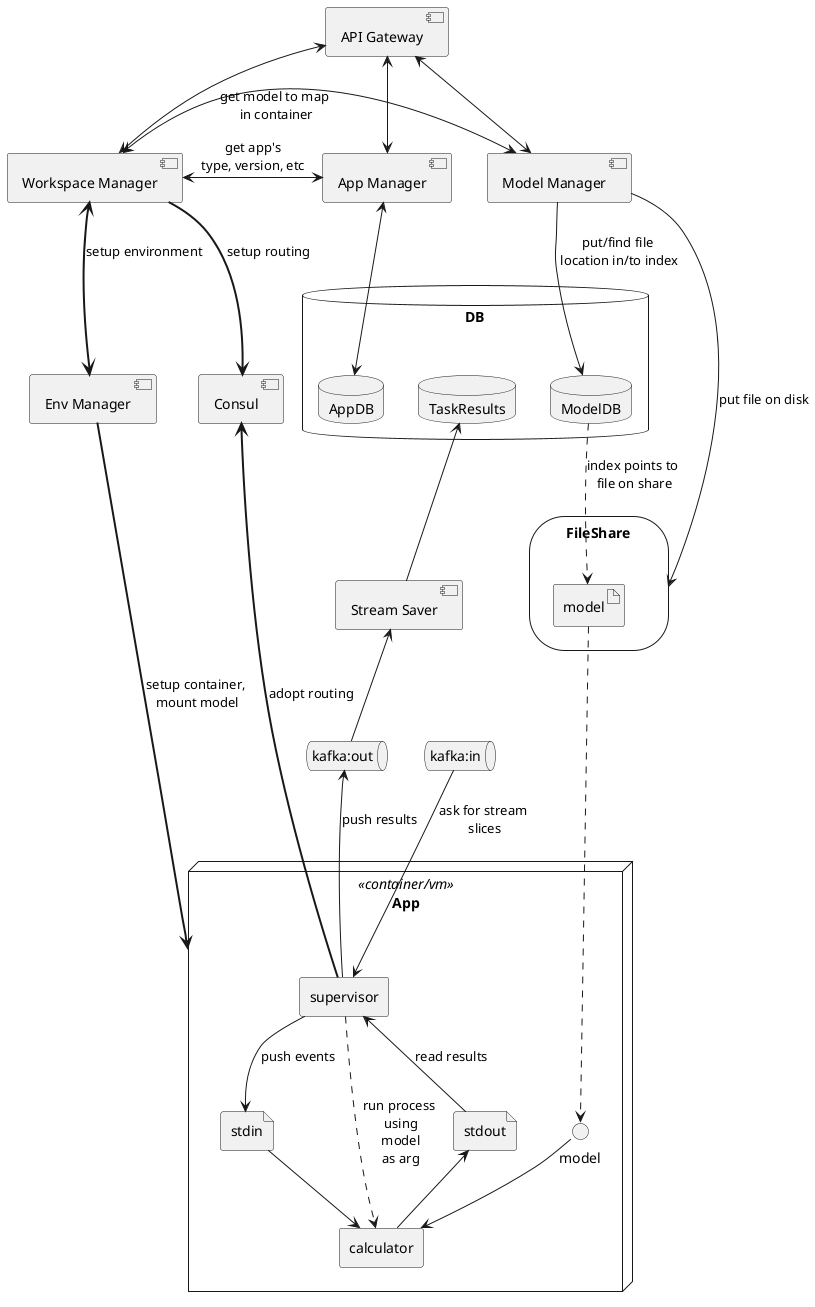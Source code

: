 @startuml

[Stream Saver] as stfs

queue "kafka:in" as kf_in
queue "kafka:out" as kf_out

[App Manager] as app_mgr

[Model Manager] as art_mgr

[Workspace Manager] as wsp_mgr
[Consul] as consul

'[Trainer Manager] as tr_mgr

[Env Manager] as env_mgr

[API Gateway] as api

database DB {
    database ModelDB as mdb
    database AppDB as appdb
    database TaskResults as resdb
}

stfs <-- kf_out
stfs -u-> resdb

storage FileShare as fs {
    artifact model
    model <.u. mdb : index points to\n file on share
}

node App <<container/vm>> {
    agent supervisor as slv
    agent calculator as calc
    () model as mi
    file stdin
    file stdout

    mi <.u. model

    slv -d-> stdin: push events
    slv <-d- stdout: read results

    slv ..> calc: run process\n using\n model\n as arg

    slv <-u- kf_in: ask for stream\n slices
    slv -u-> kf_out: push results

    calc <-u- stdin
    calc <-u- mi
    calc -u-> stdout
}


wsp_mgr <-> art_mgr: get model to map\n in container
wsp_mgr ==> consul: setup routing
consul <=- slv: adopt routing
wsp_mgr <-> app_mgr: get app's\ntype, version, etc
app_mgr <--> appdb
wsp_mgr <==> env_mgr: setup environment
env_mgr ==> App: setup container,\n mount model

art_mgr --> mdb: put/find file\n location in/to index
art_mgr ---> fs: put file on disk

'art_mgr ---> tr_mgr: train model
'tr_mgr --> env_mgr: setup env\n for training

api <-d-> wsp_mgr
api <-d-> app_mgr
api <-d-> art_mgr

@enduml
